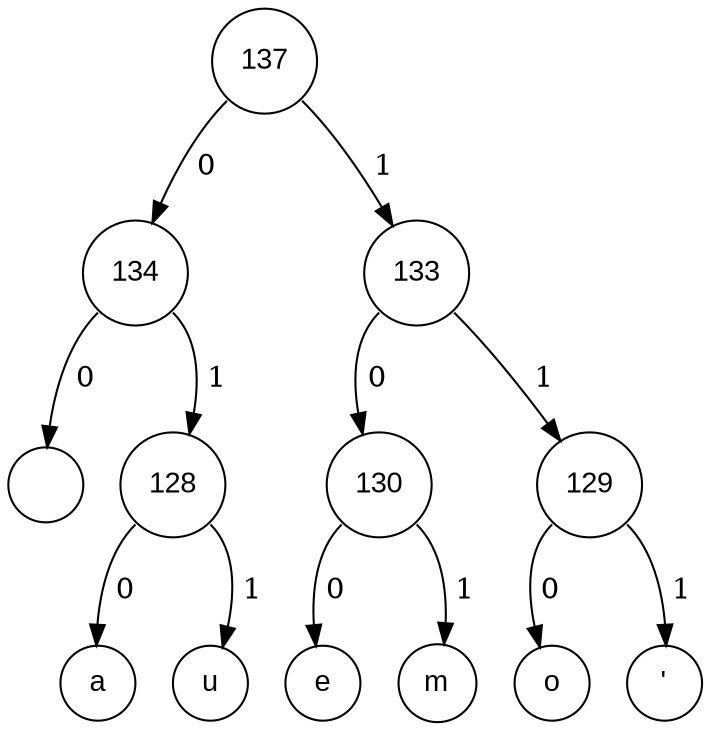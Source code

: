 digraph POT_test {
node [fontname="Arial", shape="circle", width=0.5];
137 [label = "137"]
134 [label = "134"]
32 [label = " "]
128 [label = "128"]
97 [label = "a"]
117 [label = "u"]
128:sw -> 97 [label = " 0"]
128:se -> 117 [label = " 1"]
134:sw -> 32 [label = " 0"]
134:se -> 128 [label = " 1"]
133 [label = "133"]
130 [label = "130"]
101 [label = "e"]
109 [label = "m"]
130:sw -> 101 [label = " 0"]
130:se -> 109 [label = " 1"]
129 [label = "129"]
111 [label = "o"]
39 [label = "'"]
129:sw -> 111 [label = " 0"]
129:se -> 39 [label = " 1"]
133:sw -> 130 [label = " 0"]
133:se -> 129 [label = " 1"]
137:sw -> 134 [label = " 0"]
137:se -> 133 [label = " 1"]
}
